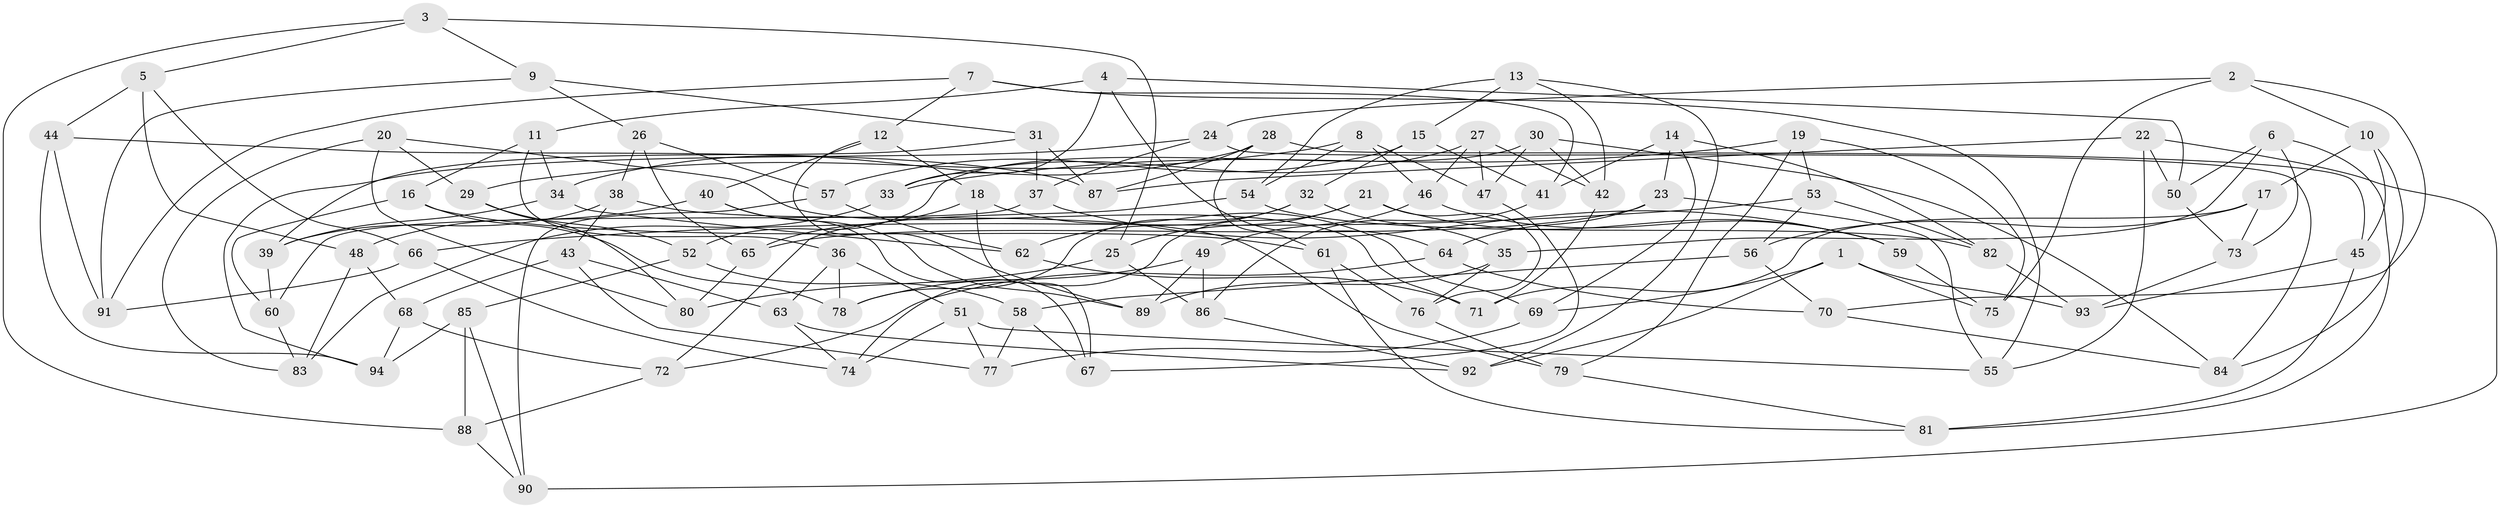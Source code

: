 // coarse degree distribution, {6: 0.5964912280701754, 4: 0.3333333333333333, 5: 0.05263157894736842, 3: 0.017543859649122806}
// Generated by graph-tools (version 1.1) at 2025/52/02/27/25 19:52:28]
// undirected, 94 vertices, 188 edges
graph export_dot {
graph [start="1"]
  node [color=gray90,style=filled];
  1;
  2;
  3;
  4;
  5;
  6;
  7;
  8;
  9;
  10;
  11;
  12;
  13;
  14;
  15;
  16;
  17;
  18;
  19;
  20;
  21;
  22;
  23;
  24;
  25;
  26;
  27;
  28;
  29;
  30;
  31;
  32;
  33;
  34;
  35;
  36;
  37;
  38;
  39;
  40;
  41;
  42;
  43;
  44;
  45;
  46;
  47;
  48;
  49;
  50;
  51;
  52;
  53;
  54;
  55;
  56;
  57;
  58;
  59;
  60;
  61;
  62;
  63;
  64;
  65;
  66;
  67;
  68;
  69;
  70;
  71;
  72;
  73;
  74;
  75;
  76;
  77;
  78;
  79;
  80;
  81;
  82;
  83;
  84;
  85;
  86;
  87;
  88;
  89;
  90;
  91;
  92;
  93;
  94;
  1 -- 69;
  1 -- 93;
  1 -- 75;
  1 -- 92;
  2 -- 75;
  2 -- 24;
  2 -- 70;
  2 -- 10;
  3 -- 5;
  3 -- 9;
  3 -- 25;
  3 -- 88;
  4 -- 33;
  4 -- 50;
  4 -- 64;
  4 -- 11;
  5 -- 44;
  5 -- 66;
  5 -- 48;
  6 -- 50;
  6 -- 73;
  6 -- 81;
  6 -- 35;
  7 -- 12;
  7 -- 91;
  7 -- 41;
  7 -- 55;
  8 -- 46;
  8 -- 29;
  8 -- 54;
  8 -- 47;
  9 -- 91;
  9 -- 26;
  9 -- 31;
  10 -- 84;
  10 -- 45;
  10 -- 17;
  11 -- 16;
  11 -- 36;
  11 -- 34;
  12 -- 40;
  12 -- 89;
  12 -- 18;
  13 -- 54;
  13 -- 92;
  13 -- 15;
  13 -- 42;
  14 -- 69;
  14 -- 41;
  14 -- 23;
  14 -- 82;
  15 -- 57;
  15 -- 32;
  15 -- 41;
  16 -- 60;
  16 -- 61;
  16 -- 78;
  17 -- 71;
  17 -- 56;
  17 -- 73;
  18 -- 67;
  18 -- 65;
  18 -- 69;
  19 -- 79;
  19 -- 33;
  19 -- 75;
  19 -- 53;
  20 -- 71;
  20 -- 83;
  20 -- 29;
  20 -- 80;
  21 -- 76;
  21 -- 74;
  21 -- 59;
  21 -- 25;
  22 -- 87;
  22 -- 90;
  22 -- 50;
  22 -- 55;
  23 -- 64;
  23 -- 65;
  23 -- 55;
  24 -- 84;
  24 -- 94;
  24 -- 37;
  25 -- 86;
  25 -- 80;
  26 -- 38;
  26 -- 65;
  26 -- 57;
  27 -- 33;
  27 -- 47;
  27 -- 46;
  27 -- 42;
  28 -- 87;
  28 -- 61;
  28 -- 45;
  28 -- 34;
  29 -- 80;
  29 -- 52;
  30 -- 42;
  30 -- 47;
  30 -- 84;
  30 -- 52;
  31 -- 87;
  31 -- 39;
  31 -- 37;
  32 -- 78;
  32 -- 35;
  32 -- 62;
  33 -- 83;
  34 -- 62;
  34 -- 39;
  35 -- 76;
  35 -- 89;
  36 -- 78;
  36 -- 63;
  36 -- 51;
  37 -- 59;
  37 -- 60;
  38 -- 43;
  38 -- 39;
  38 -- 79;
  39 -- 60;
  40 -- 67;
  40 -- 48;
  40 -- 89;
  41 -- 86;
  42 -- 71;
  43 -- 77;
  43 -- 68;
  43 -- 63;
  44 -- 87;
  44 -- 91;
  44 -- 94;
  45 -- 93;
  45 -- 81;
  46 -- 59;
  46 -- 49;
  47 -- 67;
  48 -- 83;
  48 -- 68;
  49 -- 86;
  49 -- 78;
  49 -- 89;
  50 -- 73;
  51 -- 77;
  51 -- 74;
  51 -- 55;
  52 -- 58;
  52 -- 85;
  53 -- 66;
  53 -- 56;
  53 -- 82;
  54 -- 72;
  54 -- 82;
  56 -- 70;
  56 -- 58;
  57 -- 62;
  57 -- 90;
  58 -- 77;
  58 -- 67;
  59 -- 75;
  60 -- 83;
  61 -- 81;
  61 -- 76;
  62 -- 71;
  63 -- 74;
  63 -- 92;
  64 -- 72;
  64 -- 70;
  65 -- 80;
  66 -- 74;
  66 -- 91;
  68 -- 72;
  68 -- 94;
  69 -- 77;
  70 -- 84;
  72 -- 88;
  73 -- 93;
  76 -- 79;
  79 -- 81;
  82 -- 93;
  85 -- 94;
  85 -- 88;
  85 -- 90;
  86 -- 92;
  88 -- 90;
}
